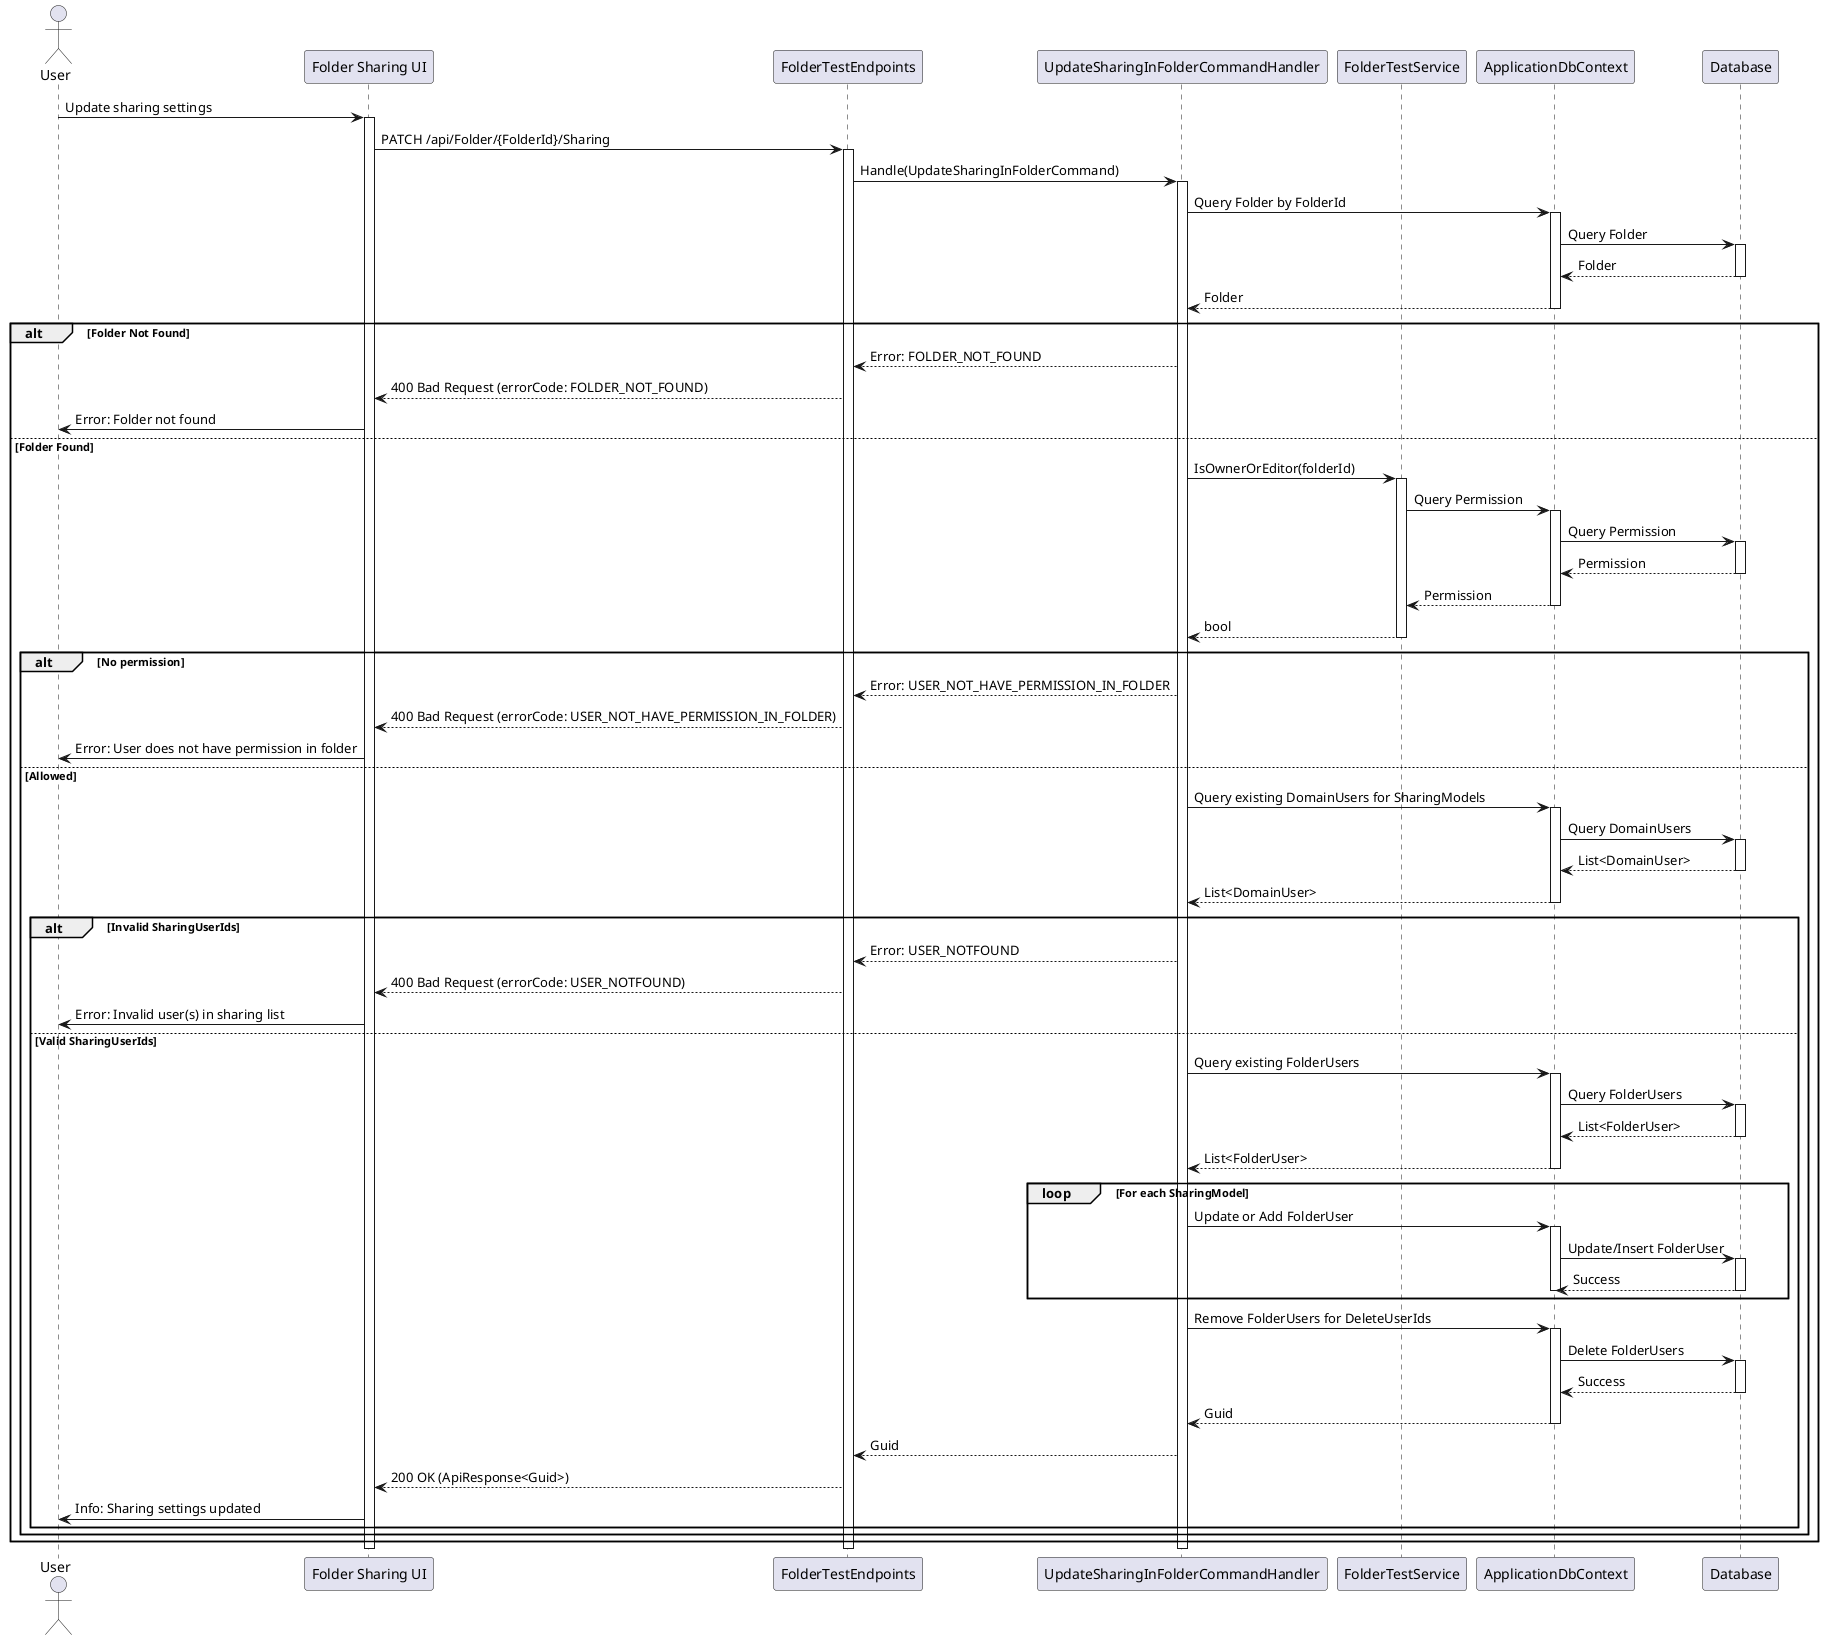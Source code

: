 @startuml
actor User
participant "Folder Sharing UI" as UI
participant FolderTestEndpoints
participant UpdateSharingInFolderCommandHandler as Handler
participant FolderTestService
participant ApplicationDbContext
participant Database

User -> UI : Update sharing settings
activate UI
UI -> FolderTestEndpoints : PATCH /api/Folder/{FolderId}/Sharing
activate FolderTestEndpoints
FolderTestEndpoints -> Handler : Handle(UpdateSharingInFolderCommand)
activate Handler
Handler -> ApplicationDbContext : Query Folder by FolderId
activate ApplicationDbContext
ApplicationDbContext -> Database : Query Folder
activate Database
Database --> ApplicationDbContext : Folder
deactivate Database
ApplicationDbContext --> Handler : Folder
deactivate ApplicationDbContext
alt Folder Not Found
    Handler --> FolderTestEndpoints : Error: FOLDER_NOT_FOUND
    FolderTestEndpoints --> UI : 400 Bad Request (errorCode: FOLDER_NOT_FOUND)
    UI -> User : Error: Folder not found
else Folder Found
    Handler -> FolderTestService : IsOwnerOrEditor(folderId)
    activate FolderTestService
    FolderTestService -> ApplicationDbContext : Query Permission
    activate ApplicationDbContext
    ApplicationDbContext -> Database : Query Permission
    activate Database
    Database --> ApplicationDbContext : Permission
    deactivate Database
    ApplicationDbContext --> FolderTestService : Permission
    deactivate ApplicationDbContext
    FolderTestService --> Handler : bool
    deactivate FolderTestService
    alt No permission
        Handler --> FolderTestEndpoints : Error: USER_NOT_HAVE_PERMISSION_IN_FOLDER
        FolderTestEndpoints --> UI : 400 Bad Request (errorCode: USER_NOT_HAVE_PERMISSION_IN_FOLDER)
        UI -> User : Error: User does not have permission in folder
    else Allowed
        Handler -> ApplicationDbContext : Query existing DomainUsers for SharingModels
        activate ApplicationDbContext
        ApplicationDbContext -> Database : Query DomainUsers
        activate Database
        Database --> ApplicationDbContext : List<DomainUser>
        deactivate Database
        ApplicationDbContext --> Handler : List<DomainUser>
        deactivate ApplicationDbContext
        alt Invalid SharingUserIds
            Handler --> FolderTestEndpoints : Error: USER_NOTFOUND
            FolderTestEndpoints --> UI : 400 Bad Request (errorCode: USER_NOTFOUND)
            UI -> User : Error: Invalid user(s) in sharing list
        else Valid SharingUserIds
            Handler -> ApplicationDbContext : Query existing FolderUsers
            activate ApplicationDbContext
            ApplicationDbContext -> Database : Query FolderUsers
            activate Database
            Database --> ApplicationDbContext : List<FolderUser>
            deactivate Database
            ApplicationDbContext --> Handler : List<FolderUser>
            deactivate ApplicationDbContext
            loop For each SharingModel
                Handler -> ApplicationDbContext : Update or Add FolderUser
                activate ApplicationDbContext
                ApplicationDbContext -> Database : Update/Insert FolderUser
                activate Database
                Database --> ApplicationDbContext : Success
                deactivate Database
                deactivate ApplicationDbContext
            end
            Handler -> ApplicationDbContext : Remove FolderUsers for DeleteUserIds
            activate ApplicationDbContext
            ApplicationDbContext -> Database : Delete FolderUsers
            activate Database
            Database --> ApplicationDbContext : Success
            deactivate Database
            ApplicationDbContext --> Handler : Guid
            deactivate ApplicationDbContext
            Handler --> FolderTestEndpoints : Guid
            FolderTestEndpoints --> UI : 200 OK (ApiResponse<Guid>)
            UI -> User : Info: Sharing settings updated
        end
    end
end
deactivate Handler
deactivate FolderTestEndpoints
deactivate UI
@enduml